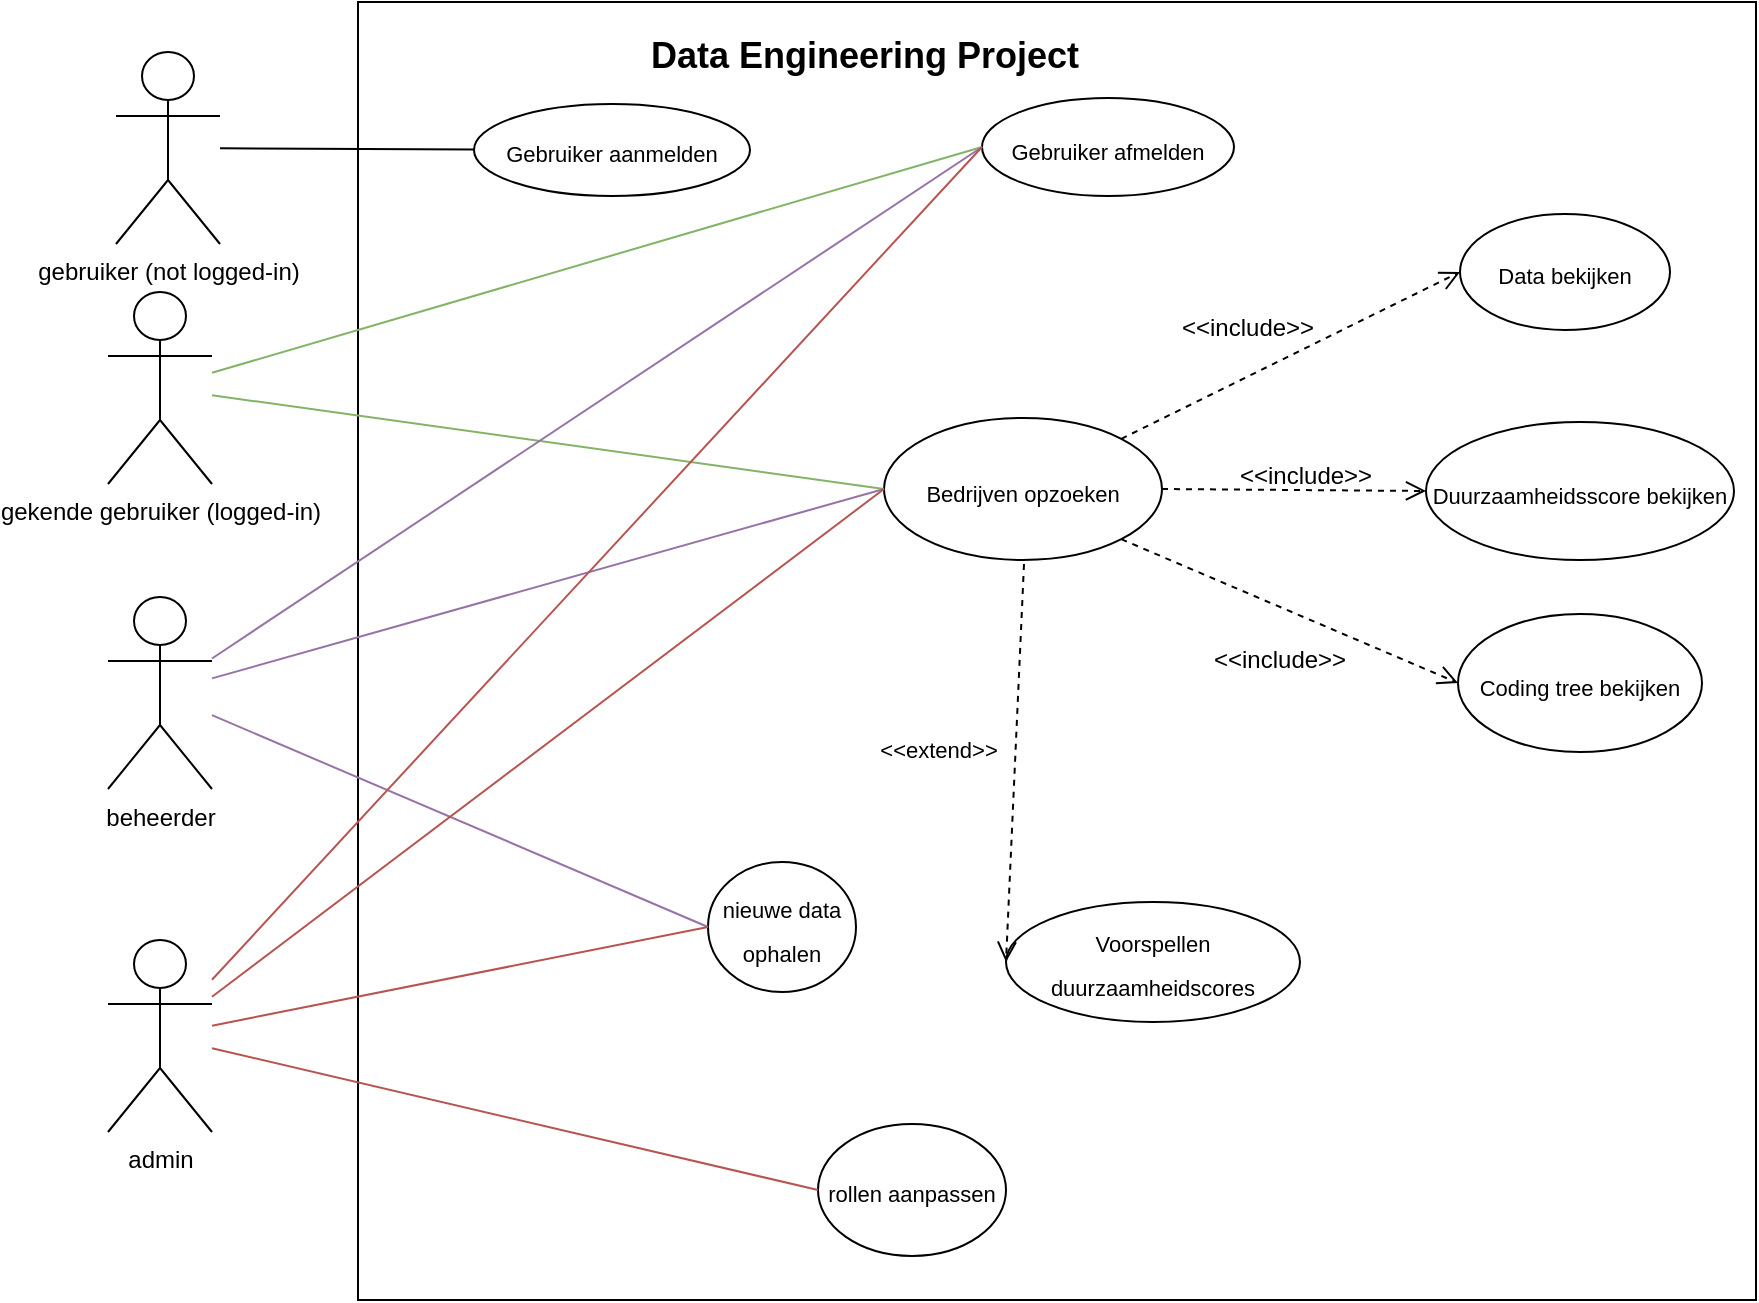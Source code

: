 <mxfile version="20.3.0" type="device"><diagram id="Z6uy-m-WRYAHLTuQcKYB" name="Page-1"><mxGraphModel dx="647" dy="1340" grid="0" gridSize="10" guides="1" tooltips="1" connect="1" arrows="1" fold="1" page="0" pageScale="1" pageWidth="850" pageHeight="1100" math="0" shadow="0"><root><mxCell id="0"/><mxCell id="1" parent="0"/><mxCell id="2tnU9UmgPzpgKUI3hO5P-17" style="rounded=0;orthogonalLoop=1;jettySize=auto;html=1;fontSize=11;strokeColor=none;endArrow=none;endFill=0;" parent="1" source="2tnU9UmgPzpgKUI3hO5P-2" target="2tnU9UmgPzpgKUI3hO5P-15" edge="1"><mxGeometry relative="1" as="geometry"/></mxCell><mxCell id="2tnU9UmgPzpgKUI3hO5P-2" value="gebruiker (not logged-in)" style="shape=umlActor;verticalLabelPosition=bottom;verticalAlign=top;html=1;outlineConnect=0;" parent="1" vertex="1"><mxGeometry x="234" y="199" width="52" height="96" as="geometry"/></mxCell><mxCell id="2tnU9UmgPzpgKUI3hO5P-4" value="" style="group;fillColor=none;recursiveResize=0;" parent="1" vertex="1" connectable="0"><mxGeometry x="355" y="174" width="699" height="649" as="geometry"/></mxCell><mxCell id="2tnU9UmgPzpgKUI3hO5P-1" value="" style="rounded=0;whiteSpace=wrap;html=1;recursiveResize=0;" parent="2tnU9UmgPzpgKUI3hO5P-4" vertex="1"><mxGeometry width="699" height="649" as="geometry"/></mxCell><mxCell id="2tnU9UmgPzpgKUI3hO5P-3" value="&lt;b&gt;&lt;font style=&quot;font-size: 18px;&quot;&gt;Data Engineering Project&lt;/font&gt;&lt;/b&gt;" style="text;html=1;align=center;verticalAlign=middle;resizable=0;points=[];autosize=1;strokeColor=none;fillColor=none;" parent="2tnU9UmgPzpgKUI3hO5P-4" vertex="1"><mxGeometry x="136.5" y="10" width="232" height="34" as="geometry"/></mxCell><mxCell id="2tnU9UmgPzpgKUI3hO5P-5" value="&lt;font style=&quot;font-size: 11px;&quot;&gt;Gebruiker afmelden&lt;/font&gt;" style="ellipse;whiteSpace=wrap;html=1;fontSize=18;" parent="2tnU9UmgPzpgKUI3hO5P-4" vertex="1"><mxGeometry x="312" y="48" width="126" height="49" as="geometry"/></mxCell><mxCell id="2tnU9UmgPzpgKUI3hO5P-16" value="&lt;div style=&quot;&quot;&gt;&lt;span style=&quot;font-size: 11px; background-color: initial;&quot;&gt;Bedrijven opzoeken&lt;/span&gt;&lt;/div&gt;" style="ellipse;whiteSpace=wrap;html=1;fontSize=18;align=center;" parent="2tnU9UmgPzpgKUI3hO5P-4" vertex="1"><mxGeometry x="263" y="208" width="139" height="71" as="geometry"/></mxCell><mxCell id="2tnU9UmgPzpgKUI3hO5P-15" value="&lt;span style=&quot;font-size: 11px;&quot;&gt;Gebruiker aanmelden&lt;/span&gt;" style="ellipse;whiteSpace=wrap;html=1;fontSize=18;" parent="2tnU9UmgPzpgKUI3hO5P-4" vertex="1"><mxGeometry x="58" y="51" width="138" height="46" as="geometry"/></mxCell><mxCell id="2tnU9UmgPzpgKUI3hO5P-13" value="&lt;font style=&quot;font-size: 11px;&quot;&gt;Data bekijken&lt;br&gt;&lt;/font&gt;" style="ellipse;whiteSpace=wrap;html=1;fontSize=18;" parent="2tnU9UmgPzpgKUI3hO5P-4" vertex="1"><mxGeometry x="551" y="106" width="105" height="58" as="geometry"/></mxCell><mxCell id="2tnU9UmgPzpgKUI3hO5P-12" value="&lt;font style=&quot;font-size: 11px;&quot;&gt;Voorspellen duurzaamheidscores&lt;br&gt;&lt;/font&gt;" style="ellipse;whiteSpace=wrap;html=1;fontSize=18;" parent="2tnU9UmgPzpgKUI3hO5P-4" vertex="1"><mxGeometry x="324" y="450" width="147" height="60" as="geometry"/></mxCell><mxCell id="2tnU9UmgPzpgKUI3hO5P-11" value="&lt;font style=&quot;font-size: 11px;&quot;&gt;nieuwe data ophalen&lt;/font&gt;" style="ellipse;whiteSpace=wrap;html=1;fontSize=18;" parent="2tnU9UmgPzpgKUI3hO5P-4" vertex="1"><mxGeometry x="175" y="430" width="74" height="65" as="geometry"/></mxCell><mxCell id="2tnU9UmgPzpgKUI3hO5P-9" value="&lt;font style=&quot;font-size: 11px;&quot;&gt;rollen aanpassen&lt;/font&gt;" style="ellipse;whiteSpace=wrap;html=1;fontSize=18;" parent="2tnU9UmgPzpgKUI3hO5P-4" vertex="1"><mxGeometry x="230" y="561" width="94" height="66" as="geometry"/></mxCell><mxCell id="2tnU9UmgPzpgKUI3hO5P-8" value="&lt;font style=&quot;font-size: 11px;&quot;&gt;Coding tree bekijken&lt;/font&gt;" style="ellipse;whiteSpace=wrap;html=1;fontSize=18;" parent="2tnU9UmgPzpgKUI3hO5P-4" vertex="1"><mxGeometry x="550" y="306" width="122" height="69" as="geometry"/></mxCell><mxCell id="iW7P5K7fWFP8VNpmIoKs-6" value="&lt;&lt;include&gt;&gt;" style="text;strokeColor=none;fillColor=none;spacingLeft=4;spacingRight=4;overflow=hidden;rotatable=0;points=[[0,0.5],[1,0.5]];portConstraint=eastwest;fontSize=12;" vertex="1" parent="2tnU9UmgPzpgKUI3hO5P-4"><mxGeometry x="406" y="149" width="78" height="30" as="geometry"/></mxCell><mxCell id="iW7P5K7fWFP8VNpmIoKs-7" value="&lt;&lt;include&gt;&gt;" style="text;strokeColor=none;fillColor=none;spacingLeft=4;spacingRight=4;overflow=hidden;rotatable=0;points=[[0,0.5],[1,0.5]];portConstraint=eastwest;fontSize=12;" vertex="1" parent="2tnU9UmgPzpgKUI3hO5P-4"><mxGeometry x="422" y="315" width="78" height="30" as="geometry"/></mxCell><mxCell id="iW7P5K7fWFP8VNpmIoKs-10" value="&amp;lt;&amp;lt;extend&amp;gt;&amp;gt;" style="html=1;verticalAlign=bottom;endArrow=open;dashed=1;endSize=8;rounded=0;entryX=0;entryY=0.5;entryDx=0;entryDy=0;" edge="1" parent="2tnU9UmgPzpgKUI3hO5P-4" target="2tnU9UmgPzpgKUI3hO5P-12"><mxGeometry x="0.04" y="-38" relative="1" as="geometry"><mxPoint x="333" y="281" as="sourcePoint"/><mxPoint x="326" y="284" as="targetPoint"/><mxPoint as="offset"/></mxGeometry></mxCell><mxCell id="iW7P5K7fWFP8VNpmIoKs-11" value="" style="html=1;verticalAlign=bottom;endArrow=open;dashed=1;endSize=8;rounded=0;entryX=0;entryY=0.5;entryDx=0;entryDy=0;exitX=1;exitY=1;exitDx=0;exitDy=0;" edge="1" parent="2tnU9UmgPzpgKUI3hO5P-4" source="2tnU9UmgPzpgKUI3hO5P-16" target="2tnU9UmgPzpgKUI3hO5P-8"><mxGeometry x="0.04" y="-38" relative="1" as="geometry"><mxPoint x="343" y="291.0" as="sourcePoint"/><mxPoint x="540.0" y="460" as="targetPoint"/><mxPoint as="offset"/><Array as="points"/></mxGeometry></mxCell><mxCell id="iW7P5K7fWFP8VNpmIoKs-12" value="" style="html=1;verticalAlign=bottom;endArrow=open;dashed=1;endSize=8;rounded=0;entryX=0;entryY=0.5;entryDx=0;entryDy=0;exitX=1;exitY=0;exitDx=0;exitDy=0;" edge="1" parent="2tnU9UmgPzpgKUI3hO5P-4" source="2tnU9UmgPzpgKUI3hO5P-16" target="2tnU9UmgPzpgKUI3hO5P-13"><mxGeometry x="0.04" y="-38" relative="1" as="geometry"><mxPoint x="392.166" y="278.333" as="sourcePoint"/><mxPoint x="532.0" y="316.5" as="targetPoint"/><mxPoint as="offset"/><Array as="points"/></mxGeometry></mxCell><mxCell id="iW7P5K7fWFP8VNpmIoKs-14" value="&lt;&lt;include&gt;&gt;" style="text;strokeColor=none;fillColor=none;spacingLeft=4;spacingRight=4;overflow=hidden;rotatable=0;points=[[0,0.5],[1,0.5]];portConstraint=eastwest;fontSize=12;" vertex="1" parent="2tnU9UmgPzpgKUI3hO5P-4"><mxGeometry x="435" y="223" width="78" height="30" as="geometry"/></mxCell><mxCell id="iW7P5K7fWFP8VNpmIoKs-13" value="&lt;span style=&quot;font-size: 11px;&quot;&gt;Duurzaamheidsscore bekijken&lt;/span&gt;" style="ellipse;whiteSpace=wrap;html=1;fontSize=18;" vertex="1" parent="2tnU9UmgPzpgKUI3hO5P-4"><mxGeometry x="534" y="210" width="154" height="69" as="geometry"/></mxCell><mxCell id="iW7P5K7fWFP8VNpmIoKs-15" value="" style="html=1;verticalAlign=bottom;endArrow=open;dashed=1;endSize=8;rounded=0;entryX=0;entryY=0.5;entryDx=0;entryDy=0;exitX=1;exitY=0.5;exitDx=0;exitDy=0;" edge="1" parent="2tnU9UmgPzpgKUI3hO5P-4" target="iW7P5K7fWFP8VNpmIoKs-13" source="2tnU9UmgPzpgKUI3hO5P-16"><mxGeometry x="0.04" y="-38" relative="1" as="geometry"><mxPoint x="391.741" y="278.553" as="sourcePoint"/><mxPoint x="195.0" y="296" as="targetPoint"/><mxPoint as="offset"/><Array as="points"/></mxGeometry></mxCell><mxCell id="2tnU9UmgPzpgKUI3hO5P-18" style="edgeStyle=none;rounded=0;orthogonalLoop=1;jettySize=auto;html=1;fontSize=11;endArrow=none;endFill=0;" parent="1" source="2tnU9UmgPzpgKUI3hO5P-2" target="2tnU9UmgPzpgKUI3hO5P-15" edge="1"><mxGeometry relative="1" as="geometry"/></mxCell><mxCell id="2tnU9UmgPzpgKUI3hO5P-22" style="edgeStyle=none;rounded=0;orthogonalLoop=1;jettySize=auto;html=1;entryX=0;entryY=0.5;entryDx=0;entryDy=0;fontSize=11;endArrow=none;endFill=0;fillColor=#d5e8d4;strokeColor=#82b366;" parent="1" source="2tnU9UmgPzpgKUI3hO5P-21" target="2tnU9UmgPzpgKUI3hO5P-5" edge="1"><mxGeometry relative="1" as="geometry"/></mxCell><mxCell id="2tnU9UmgPzpgKUI3hO5P-23" style="edgeStyle=none;rounded=0;orthogonalLoop=1;jettySize=auto;html=1;entryX=0;entryY=0.5;entryDx=0;entryDy=0;fontSize=11;endArrow=none;endFill=0;fillColor=#d5e8d4;strokeColor=#82b366;" parent="1" source="2tnU9UmgPzpgKUI3hO5P-21" target="2tnU9UmgPzpgKUI3hO5P-16" edge="1"><mxGeometry relative="1" as="geometry"/></mxCell><mxCell id="2tnU9UmgPzpgKUI3hO5P-21" value="gekende gebruiker (logged-in)" style="shape=umlActor;verticalLabelPosition=bottom;verticalAlign=top;html=1;outlineConnect=0;" parent="1" vertex="1"><mxGeometry x="230" y="319" width="52" height="96" as="geometry"/></mxCell><mxCell id="2tnU9UmgPzpgKUI3hO5P-30" style="edgeStyle=none;rounded=0;orthogonalLoop=1;jettySize=auto;html=1;entryX=0;entryY=0.5;entryDx=0;entryDy=0;fontSize=11;endArrow=none;endFill=0;fillColor=#e1d5e7;strokeColor=#9673a6;" parent="1" source="2tnU9UmgPzpgKUI3hO5P-27" target="2tnU9UmgPzpgKUI3hO5P-5" edge="1"><mxGeometry relative="1" as="geometry"/></mxCell><mxCell id="2tnU9UmgPzpgKUI3hO5P-31" style="edgeStyle=none;rounded=0;orthogonalLoop=1;jettySize=auto;html=1;entryX=0;entryY=0.5;entryDx=0;entryDy=0;fontSize=11;endArrow=none;endFill=0;fillColor=#e1d5e7;strokeColor=#9673a6;" parent="1" source="2tnU9UmgPzpgKUI3hO5P-27" target="2tnU9UmgPzpgKUI3hO5P-16" edge="1"><mxGeometry relative="1" as="geometry"/></mxCell><mxCell id="2tnU9UmgPzpgKUI3hO5P-34" style="edgeStyle=none;rounded=0;orthogonalLoop=1;jettySize=auto;html=1;entryX=0;entryY=0.5;entryDx=0;entryDy=0;fontSize=11;endArrow=none;endFill=0;fillColor=#e1d5e7;strokeColor=#9673a6;" parent="1" source="2tnU9UmgPzpgKUI3hO5P-27" target="2tnU9UmgPzpgKUI3hO5P-11" edge="1"><mxGeometry relative="1" as="geometry"/></mxCell><mxCell id="2tnU9UmgPzpgKUI3hO5P-27" value="beheerder" style="shape=umlActor;verticalLabelPosition=bottom;verticalAlign=top;html=1;outlineConnect=0;" parent="1" vertex="1"><mxGeometry x="230" y="471.5" width="52" height="96" as="geometry"/></mxCell><mxCell id="2tnU9UmgPzpgKUI3hO5P-39" style="edgeStyle=none;rounded=0;orthogonalLoop=1;jettySize=auto;html=1;entryX=0;entryY=0.5;entryDx=0;entryDy=0;fontSize=11;endArrow=none;endFill=0;fillColor=#f8cecc;strokeColor=#b85450;" parent="1" source="2tnU9UmgPzpgKUI3hO5P-38" target="2tnU9UmgPzpgKUI3hO5P-5" edge="1"><mxGeometry relative="1" as="geometry"/></mxCell><mxCell id="2tnU9UmgPzpgKUI3hO5P-40" style="edgeStyle=none;rounded=0;orthogonalLoop=1;jettySize=auto;html=1;entryX=0;entryY=0.5;entryDx=0;entryDy=0;fontSize=11;endArrow=none;endFill=0;fillColor=#f8cecc;strokeColor=#b85450;" parent="1" source="2tnU9UmgPzpgKUI3hO5P-38" target="2tnU9UmgPzpgKUI3hO5P-16" edge="1"><mxGeometry relative="1" as="geometry"/></mxCell><mxCell id="2tnU9UmgPzpgKUI3hO5P-43" style="edgeStyle=none;rounded=0;orthogonalLoop=1;jettySize=auto;html=1;entryX=0;entryY=0.5;entryDx=0;entryDy=0;fontSize=11;endArrow=none;endFill=0;fillColor=#f8cecc;strokeColor=#b85450;" parent="1" source="2tnU9UmgPzpgKUI3hO5P-38" target="2tnU9UmgPzpgKUI3hO5P-11" edge="1"><mxGeometry relative="1" as="geometry"/></mxCell><mxCell id="2tnU9UmgPzpgKUI3hO5P-45" style="edgeStyle=none;rounded=0;orthogonalLoop=1;jettySize=auto;html=1;entryX=0;entryY=0.5;entryDx=0;entryDy=0;fontSize=11;endArrow=none;endFill=0;fillColor=#f8cecc;strokeColor=#b85450;" parent="1" source="2tnU9UmgPzpgKUI3hO5P-38" target="2tnU9UmgPzpgKUI3hO5P-9" edge="1"><mxGeometry relative="1" as="geometry"/></mxCell><mxCell id="2tnU9UmgPzpgKUI3hO5P-38" value="admin" style="shape=umlActor;verticalLabelPosition=bottom;verticalAlign=top;html=1;outlineConnect=0;" parent="1" vertex="1"><mxGeometry x="230" y="643" width="52" height="96" as="geometry"/></mxCell></root></mxGraphModel></diagram></mxfile>